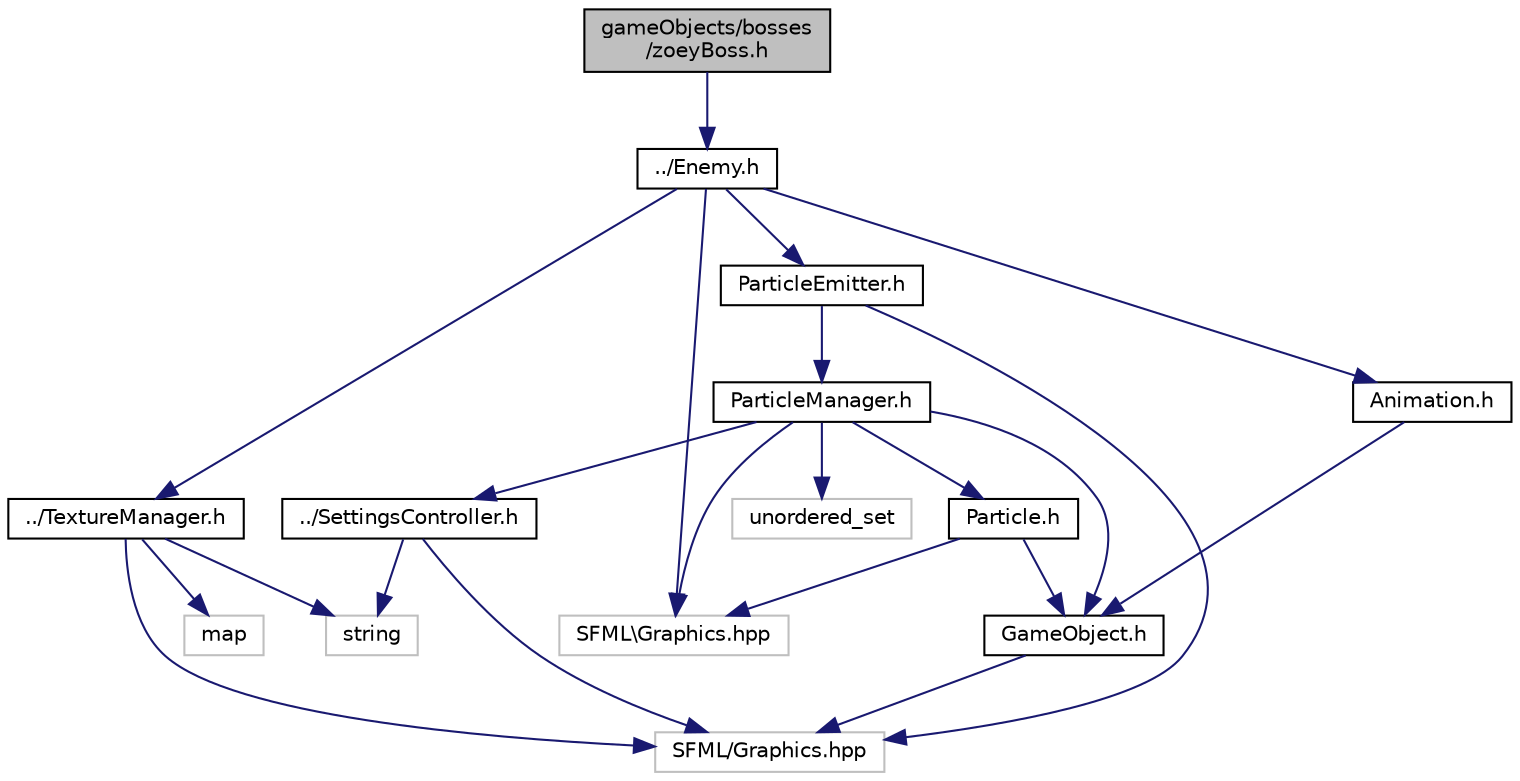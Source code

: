 digraph "gameObjects/bosses/zoeyBoss.h"
{
  edge [fontname="Helvetica",fontsize="10",labelfontname="Helvetica",labelfontsize="10"];
  node [fontname="Helvetica",fontsize="10",shape=record];
  Node1 [label="gameObjects/bosses\l/zoeyBoss.h",height=0.2,width=0.4,color="black", fillcolor="grey75", style="filled", fontcolor="black"];
  Node1 -> Node2 [color="midnightblue",fontsize="10",style="solid"];
  Node2 [label="../Enemy.h",height=0.2,width=0.4,color="black", fillcolor="white", style="filled",URL="$_enemy_8h.html"];
  Node2 -> Node3 [color="midnightblue",fontsize="10",style="solid"];
  Node3 [label="Animation.h",height=0.2,width=0.4,color="black", fillcolor="white", style="filled",URL="$_animation_8h.html"];
  Node3 -> Node4 [color="midnightblue",fontsize="10",style="solid"];
  Node4 [label="GameObject.h",height=0.2,width=0.4,color="black", fillcolor="white", style="filled",URL="$_game_object_8h.html"];
  Node4 -> Node5 [color="midnightblue",fontsize="10",style="solid"];
  Node5 [label="SFML/Graphics.hpp",height=0.2,width=0.4,color="grey75", fillcolor="white", style="filled"];
  Node2 -> Node6 [color="midnightblue",fontsize="10",style="solid"];
  Node6 [label="../TextureManager.h",height=0.2,width=0.4,color="black", fillcolor="white", style="filled",URL="$_texture_manager_8h.html"];
  Node6 -> Node7 [color="midnightblue",fontsize="10",style="solid"];
  Node7 [label="string",height=0.2,width=0.4,color="grey75", fillcolor="white", style="filled"];
  Node6 -> Node5 [color="midnightblue",fontsize="10",style="solid"];
  Node6 -> Node8 [color="midnightblue",fontsize="10",style="solid"];
  Node8 [label="map",height=0.2,width=0.4,color="grey75", fillcolor="white", style="filled"];
  Node2 -> Node9 [color="midnightblue",fontsize="10",style="solid"];
  Node9 [label="SFML\\Graphics.hpp",height=0.2,width=0.4,color="grey75", fillcolor="white", style="filled"];
  Node2 -> Node10 [color="midnightblue",fontsize="10",style="solid"];
  Node10 [label="ParticleEmitter.h",height=0.2,width=0.4,color="black", fillcolor="white", style="filled",URL="$_particle_emitter_8h.html"];
  Node10 -> Node5 [color="midnightblue",fontsize="10",style="solid"];
  Node10 -> Node11 [color="midnightblue",fontsize="10",style="solid"];
  Node11 [label="ParticleManager.h",height=0.2,width=0.4,color="black", fillcolor="white", style="filled",URL="$_particle_manager_8h.html"];
  Node11 -> Node4 [color="midnightblue",fontsize="10",style="solid"];
  Node11 -> Node12 [color="midnightblue",fontsize="10",style="solid"];
  Node12 [label="Particle.h",height=0.2,width=0.4,color="black", fillcolor="white", style="filled",URL="$_particle_8h.html"];
  Node12 -> Node4 [color="midnightblue",fontsize="10",style="solid"];
  Node12 -> Node9 [color="midnightblue",fontsize="10",style="solid"];
  Node11 -> Node9 [color="midnightblue",fontsize="10",style="solid"];
  Node11 -> Node13 [color="midnightblue",fontsize="10",style="solid"];
  Node13 [label="unordered_set",height=0.2,width=0.4,color="grey75", fillcolor="white", style="filled"];
  Node11 -> Node14 [color="midnightblue",fontsize="10",style="solid"];
  Node14 [label="../SettingsController.h",height=0.2,width=0.4,color="black", fillcolor="white", style="filled",URL="$_settings_controller_8h.html"];
  Node14 -> Node7 [color="midnightblue",fontsize="10",style="solid"];
  Node14 -> Node5 [color="midnightblue",fontsize="10",style="solid"];
}
